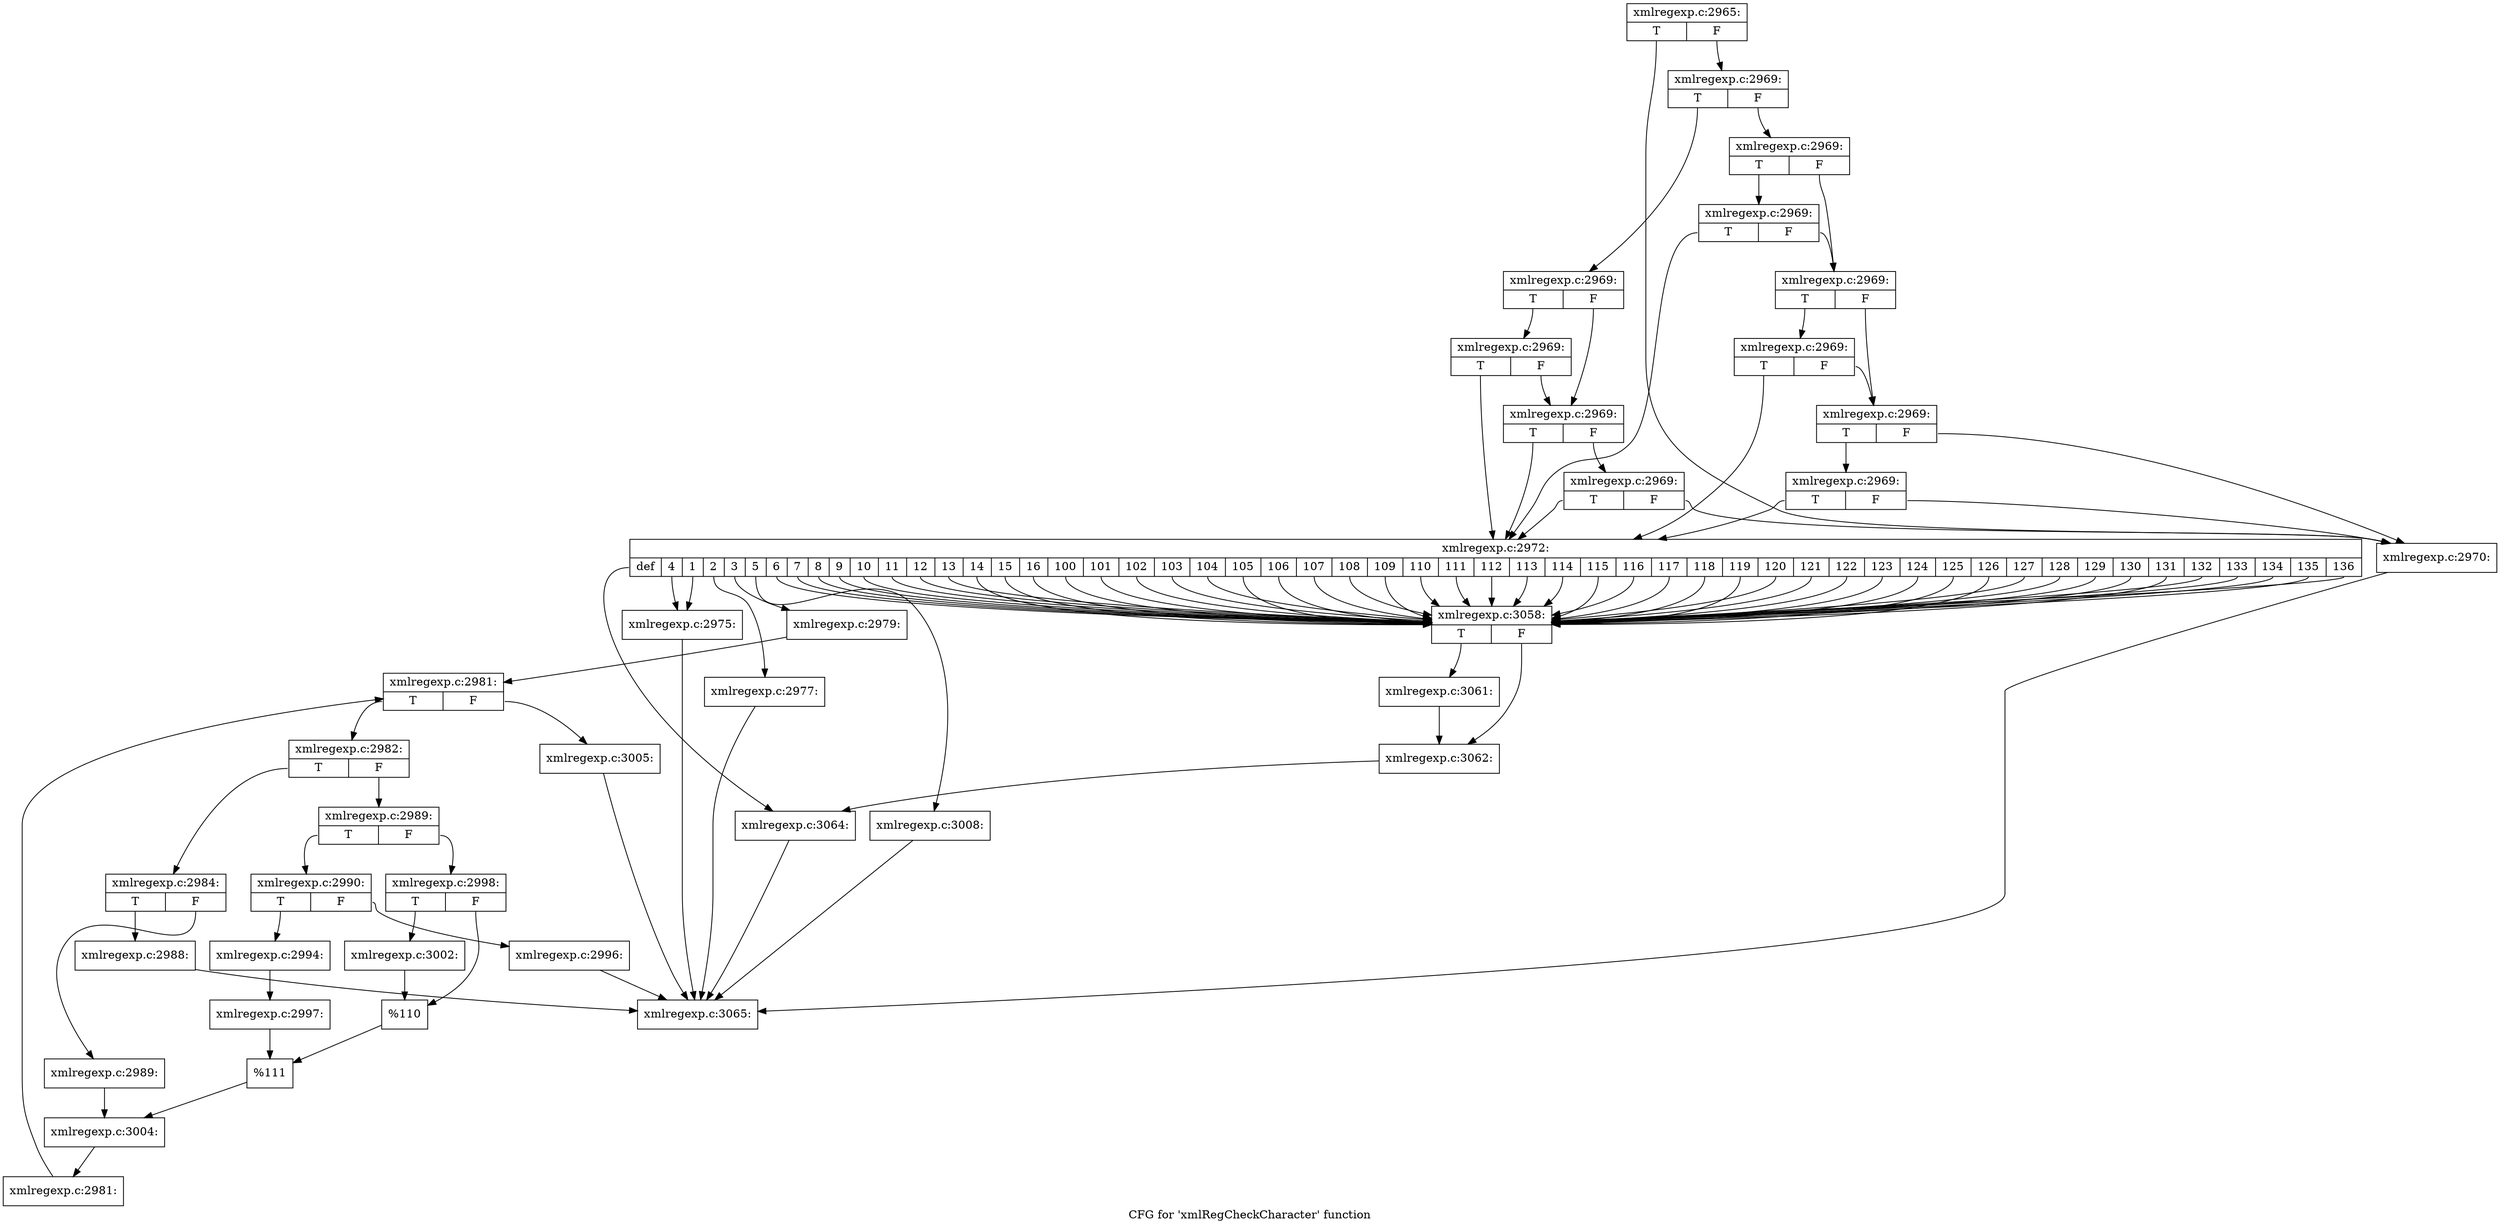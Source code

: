 digraph "CFG for 'xmlRegCheckCharacter' function" {
	label="CFG for 'xmlRegCheckCharacter' function";

	Node0x43b1320 [shape=record,label="{xmlregexp.c:2965:|{<s0>T|<s1>F}}"];
	Node0x43b1320:s0 -> Node0x4285a40;
	Node0x43b1320:s1 -> Node0x4285ae0;
	Node0x4285ae0 [shape=record,label="{xmlregexp.c:2969:|{<s0>T|<s1>F}}"];
	Node0x4285ae0:s0 -> Node0x4285df0;
	Node0x4285ae0:s1 -> Node0x4285e40;
	Node0x4285df0 [shape=record,label="{xmlregexp.c:2969:|{<s0>T|<s1>F}}"];
	Node0x4285df0:s0 -> Node0x42860a0;
	Node0x4285df0:s1 -> Node0x4286050;
	Node0x42860a0 [shape=record,label="{xmlregexp.c:2969:|{<s0>T|<s1>F}}"];
	Node0x42860a0:s0 -> Node0x4285a90;
	Node0x42860a0:s1 -> Node0x4286050;
	Node0x4286050 [shape=record,label="{xmlregexp.c:2969:|{<s0>T|<s1>F}}"];
	Node0x4286050:s0 -> Node0x4285a90;
	Node0x4286050:s1 -> Node0x4286000;
	Node0x4286000 [shape=record,label="{xmlregexp.c:2969:|{<s0>T|<s1>F}}"];
	Node0x4286000:s0 -> Node0x4285a90;
	Node0x4286000:s1 -> Node0x4285a40;
	Node0x4285e40 [shape=record,label="{xmlregexp.c:2969:|{<s0>T|<s1>F}}"];
	Node0x4285e40:s0 -> Node0x4286750;
	Node0x4285e40:s1 -> Node0x4286700;
	Node0x4286750 [shape=record,label="{xmlregexp.c:2969:|{<s0>T|<s1>F}}"];
	Node0x4286750:s0 -> Node0x4285a90;
	Node0x4286750:s1 -> Node0x4286700;
	Node0x4286700 [shape=record,label="{xmlregexp.c:2969:|{<s0>T|<s1>F}}"];
	Node0x4286700:s0 -> Node0x4286ac0;
	Node0x4286700:s1 -> Node0x42866b0;
	Node0x4286ac0 [shape=record,label="{xmlregexp.c:2969:|{<s0>T|<s1>F}}"];
	Node0x4286ac0:s0 -> Node0x4285a90;
	Node0x4286ac0:s1 -> Node0x42866b0;
	Node0x42866b0 [shape=record,label="{xmlregexp.c:2969:|{<s0>T|<s1>F}}"];
	Node0x42866b0:s0 -> Node0x4286e70;
	Node0x42866b0:s1 -> Node0x4285a40;
	Node0x4286e70 [shape=record,label="{xmlregexp.c:2969:|{<s0>T|<s1>F}}"];
	Node0x4286e70:s0 -> Node0x4285a90;
	Node0x4286e70:s1 -> Node0x4285a40;
	Node0x4285a40 [shape=record,label="{xmlregexp.c:2970:}"];
	Node0x4285a40 -> Node0x43bbc80;
	Node0x4285a90 [shape=record,label="{xmlregexp.c:2972:|{<s0>def|<s1>4|<s2>1|<s3>2|<s4>3|<s5>5|<s6>6|<s7>7|<s8>8|<s9>9|<s10>10|<s11>11|<s12>12|<s13>13|<s14>14|<s15>15|<s16>16|<s17>100|<s18>101|<s19>102|<s20>103|<s21>104|<s22>105|<s23>106|<s24>107|<s25>108|<s26>109|<s27>110|<s28>111|<s29>112|<s30>113|<s31>114|<s32>115|<s33>116|<s34>117|<s35>118|<s36>119|<s37>120|<s38>121|<s39>122|<s40>123|<s41>124|<s42>125|<s43>126|<s44>127|<s45>128|<s46>129|<s47>130|<s48>131|<s49>132|<s50>133|<s51>134|<s52>135|<s53>136}}"];
	Node0x4285a90:s0 -> Node0x42873f0;
	Node0x4285a90:s1 -> Node0x4287940;
	Node0x4285a90:s2 -> Node0x4287940;
	Node0x4285a90:s3 -> Node0x4287b30;
	Node0x4285a90:s4 -> Node0x4288020;
	Node0x4285a90:s5 -> Node0x428db70;
	Node0x4285a90:s6 -> Node0x428e000;
	Node0x4285a90:s7 -> Node0x428e000;
	Node0x4285a90:s8 -> Node0x428e000;
	Node0x4285a90:s9 -> Node0x428e000;
	Node0x4285a90:s10 -> Node0x428e000;
	Node0x4285a90:s11 -> Node0x428e000;
	Node0x4285a90:s12 -> Node0x428e000;
	Node0x4285a90:s13 -> Node0x428e000;
	Node0x4285a90:s14 -> Node0x428e000;
	Node0x4285a90:s15 -> Node0x428e000;
	Node0x4285a90:s16 -> Node0x428e000;
	Node0x4285a90:s17 -> Node0x428e000;
	Node0x4285a90:s18 -> Node0x428e000;
	Node0x4285a90:s19 -> Node0x428e000;
	Node0x4285a90:s20 -> Node0x428e000;
	Node0x4285a90:s21 -> Node0x428e000;
	Node0x4285a90:s22 -> Node0x428e000;
	Node0x4285a90:s23 -> Node0x428e000;
	Node0x4285a90:s24 -> Node0x428e000;
	Node0x4285a90:s25 -> Node0x428e000;
	Node0x4285a90:s26 -> Node0x428e000;
	Node0x4285a90:s27 -> Node0x428e000;
	Node0x4285a90:s28 -> Node0x428e000;
	Node0x4285a90:s29 -> Node0x428e000;
	Node0x4285a90:s30 -> Node0x428e000;
	Node0x4285a90:s31 -> Node0x428e000;
	Node0x4285a90:s32 -> Node0x428e000;
	Node0x4285a90:s33 -> Node0x428e000;
	Node0x4285a90:s34 -> Node0x428e000;
	Node0x4285a90:s35 -> Node0x428e000;
	Node0x4285a90:s36 -> Node0x428e000;
	Node0x4285a90:s37 -> Node0x428e000;
	Node0x4285a90:s38 -> Node0x428e000;
	Node0x4285a90:s39 -> Node0x428e000;
	Node0x4285a90:s40 -> Node0x428e000;
	Node0x4285a90:s41 -> Node0x428e000;
	Node0x4285a90:s42 -> Node0x428e000;
	Node0x4285a90:s43 -> Node0x428e000;
	Node0x4285a90:s44 -> Node0x428e000;
	Node0x4285a90:s45 -> Node0x428e000;
	Node0x4285a90:s46 -> Node0x428e000;
	Node0x4285a90:s47 -> Node0x428e000;
	Node0x4285a90:s48 -> Node0x428e000;
	Node0x4285a90:s49 -> Node0x428e000;
	Node0x4285a90:s50 -> Node0x428e000;
	Node0x4285a90:s51 -> Node0x428e000;
	Node0x4285a90:s52 -> Node0x428e000;
	Node0x4285a90:s53 -> Node0x428e000;
	Node0x4287940 [shape=record,label="{xmlregexp.c:2975:}"];
	Node0x4287940 -> Node0x43bbc80;
	Node0x4287b30 [shape=record,label="{xmlregexp.c:2977:}"];
	Node0x4287b30 -> Node0x43bbc80;
	Node0x4288020 [shape=record,label="{xmlregexp.c:2979:}"];
	Node0x4288020 -> Node0x4288630;
	Node0x4288630 [shape=record,label="{xmlregexp.c:2981:|{<s0>T|<s1>F}}"];
	Node0x4288630:s0 -> Node0x401ffb0;
	Node0x4288630:s1 -> Node0x4288490;
	Node0x401ffb0 [shape=record,label="{xmlregexp.c:2982:|{<s0>T|<s1>F}}"];
	Node0x401ffb0:s0 -> Node0x4289580;
	Node0x401ffb0:s1 -> Node0x4289620;
	Node0x4289580 [shape=record,label="{xmlregexp.c:2984:|{<s0>T|<s1>F}}"];
	Node0x4289580:s0 -> Node0x3f7e3d0;
	Node0x4289580:s1 -> Node0x428a430;
	Node0x3f7e3d0 [shape=record,label="{xmlregexp.c:2988:}"];
	Node0x3f7e3d0 -> Node0x43bbc80;
	Node0x428a430 [shape=record,label="{xmlregexp.c:2989:}"];
	Node0x428a430 -> Node0x42895d0;
	Node0x4289620 [shape=record,label="{xmlregexp.c:2989:|{<s0>T|<s1>F}}"];
	Node0x4289620:s0 -> Node0x428a760;
	Node0x4289620:s1 -> Node0x428b1d0;
	Node0x428a760 [shape=record,label="{xmlregexp.c:2990:|{<s0>T|<s1>F}}"];
	Node0x428a760:s0 -> Node0x428bf50;
	Node0x428a760:s1 -> Node0x428bff0;
	Node0x428bf50 [shape=record,label="{xmlregexp.c:2994:}"];
	Node0x428bf50 -> Node0x428bfa0;
	Node0x428bff0 [shape=record,label="{xmlregexp.c:2996:}"];
	Node0x428bff0 -> Node0x43bbc80;
	Node0x428bfa0 [shape=record,label="{xmlregexp.c:2997:}"];
	Node0x428bfa0 -> Node0x428b180;
	Node0x428b1d0 [shape=record,label="{xmlregexp.c:2998:|{<s0>T|<s1>F}}"];
	Node0x428b1d0:s0 -> Node0x428d070;
	Node0x428b1d0:s1 -> Node0x428d0c0;
	Node0x428d070 [shape=record,label="{xmlregexp.c:3002:}"];
	Node0x428d070 -> Node0x428d0c0;
	Node0x428d0c0 [shape=record,label="{%110}"];
	Node0x428d0c0 -> Node0x428b180;
	Node0x428b180 [shape=record,label="{%111}"];
	Node0x428b180 -> Node0x42895d0;
	Node0x42895d0 [shape=record,label="{xmlregexp.c:3004:}"];
	Node0x42895d0 -> Node0x401ff20;
	Node0x401ff20 [shape=record,label="{xmlregexp.c:2981:}"];
	Node0x401ff20 -> Node0x4288630;
	Node0x4288490 [shape=record,label="{xmlregexp.c:3005:}"];
	Node0x4288490 -> Node0x43bbc80;
	Node0x428db70 [shape=record,label="{xmlregexp.c:3008:}"];
	Node0x428db70 -> Node0x43bbc80;
	Node0x428e000 [shape=record,label="{xmlregexp.c:3058:|{<s0>T|<s1>F}}"];
	Node0x428e000:s0 -> Node0x428e330;
	Node0x428e000:s1 -> Node0x428eb80;
	Node0x428e330 [shape=record,label="{xmlregexp.c:3061:}"];
	Node0x428e330 -> Node0x428eb80;
	Node0x428eb80 [shape=record,label="{xmlregexp.c:3062:}"];
	Node0x428eb80 -> Node0x42873f0;
	Node0x42873f0 [shape=record,label="{xmlregexp.c:3064:}"];
	Node0x42873f0 -> Node0x43bbc80;
	Node0x43bbc80 [shape=record,label="{xmlregexp.c:3065:}"];
}
